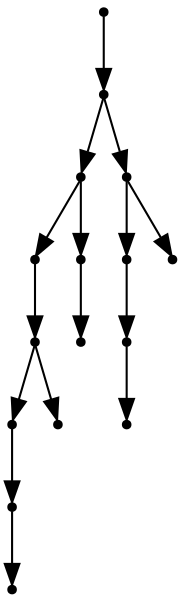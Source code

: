 digraph {
  15 [shape=point];
  14 [shape=point];
  8 [shape=point];
  5 [shape=point];
  4 [shape=point];
  2 [shape=point];
  1 [shape=point];
  0 [shape=point];
  3 [shape=point];
  7 [shape=point];
  6 [shape=point];
  13 [shape=point];
  11 [shape=point];
  10 [shape=point];
  9 [shape=point];
  12 [shape=point];
15 -> 14;
14 -> 8;
8 -> 5;
5 -> 4;
4 -> 2;
2 -> 1;
1 -> 0;
4 -> 3;
8 -> 7;
7 -> 6;
14 -> 13;
13 -> 11;
11 -> 10;
10 -> 9;
13 -> 12;
}
